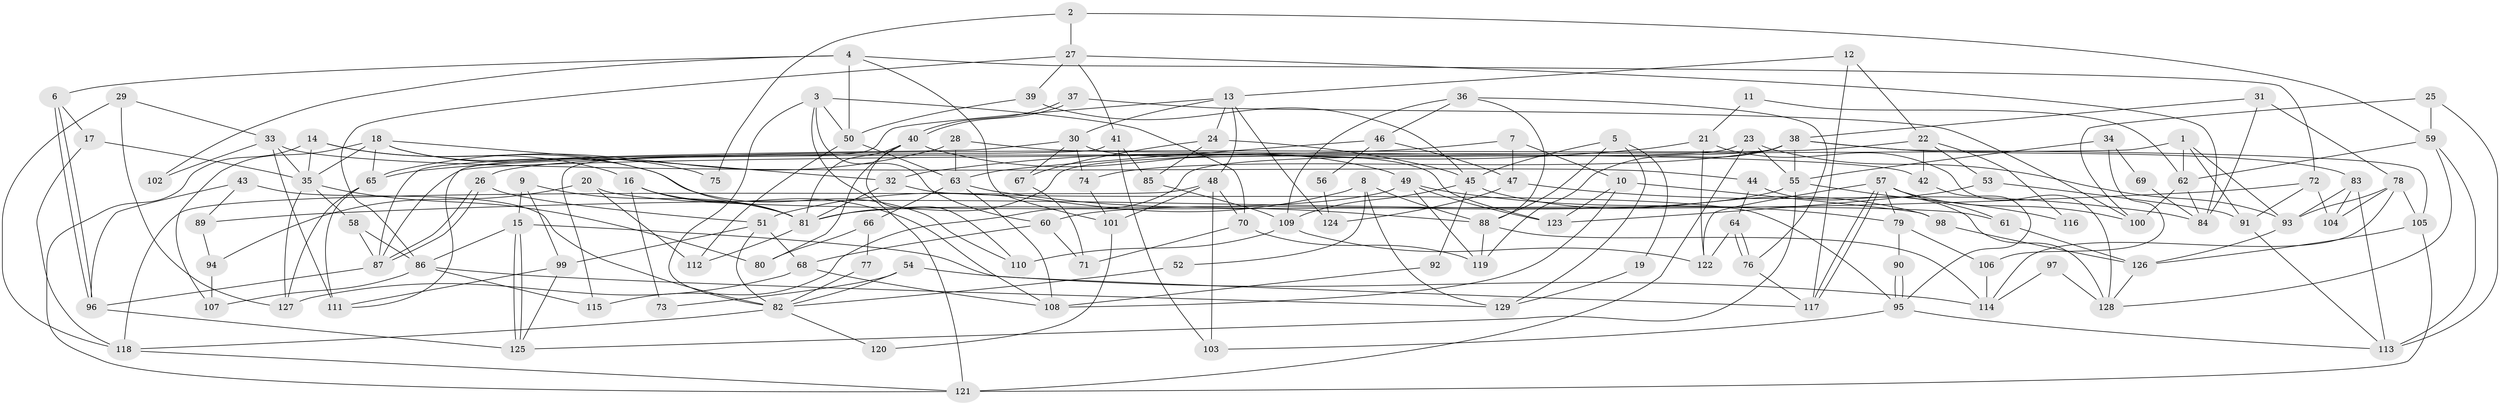 // Generated by graph-tools (version 1.1) at 2025/36/03/09/25 02:36:17]
// undirected, 129 vertices, 258 edges
graph export_dot {
graph [start="1"]
  node [color=gray90,style=filled];
  1;
  2;
  3;
  4;
  5;
  6;
  7;
  8;
  9;
  10;
  11;
  12;
  13;
  14;
  15;
  16;
  17;
  18;
  19;
  20;
  21;
  22;
  23;
  24;
  25;
  26;
  27;
  28;
  29;
  30;
  31;
  32;
  33;
  34;
  35;
  36;
  37;
  38;
  39;
  40;
  41;
  42;
  43;
  44;
  45;
  46;
  47;
  48;
  49;
  50;
  51;
  52;
  53;
  54;
  55;
  56;
  57;
  58;
  59;
  60;
  61;
  62;
  63;
  64;
  65;
  66;
  67;
  68;
  69;
  70;
  71;
  72;
  73;
  74;
  75;
  76;
  77;
  78;
  79;
  80;
  81;
  82;
  83;
  84;
  85;
  86;
  87;
  88;
  89;
  90;
  91;
  92;
  93;
  94;
  95;
  96;
  97;
  98;
  99;
  100;
  101;
  102;
  103;
  104;
  105;
  106;
  107;
  108;
  109;
  110;
  111;
  112;
  113;
  114;
  115;
  116;
  117;
  118;
  119;
  120;
  121;
  122;
  123;
  124;
  125;
  126;
  127;
  128;
  129;
  1 -- 87;
  1 -- 62;
  1 -- 91;
  1 -- 93;
  2 -- 59;
  2 -- 27;
  2 -- 75;
  3 -- 82;
  3 -- 121;
  3 -- 50;
  3 -- 60;
  3 -- 70;
  4 -- 72;
  4 -- 50;
  4 -- 6;
  4 -- 101;
  4 -- 102;
  5 -- 88;
  5 -- 45;
  5 -- 19;
  5 -- 129;
  6 -- 96;
  6 -- 96;
  6 -- 17;
  7 -- 65;
  7 -- 47;
  7 -- 10;
  8 -- 129;
  8 -- 88;
  8 -- 51;
  8 -- 52;
  9 -- 81;
  9 -- 15;
  9 -- 99;
  10 -- 123;
  10 -- 98;
  10 -- 108;
  11 -- 62;
  11 -- 21;
  12 -- 22;
  12 -- 13;
  12 -- 117;
  13 -- 24;
  13 -- 48;
  13 -- 30;
  13 -- 115;
  13 -- 124;
  14 -- 121;
  14 -- 35;
  14 -- 16;
  14 -- 110;
  15 -- 117;
  15 -- 125;
  15 -- 125;
  15 -- 86;
  16 -- 108;
  16 -- 73;
  16 -- 81;
  17 -- 118;
  17 -- 35;
  18 -- 81;
  18 -- 35;
  18 -- 32;
  18 -- 65;
  18 -- 75;
  18 -- 107;
  19 -- 129;
  20 -- 112;
  20 -- 94;
  20 -- 61;
  21 -- 32;
  21 -- 122;
  21 -- 128;
  22 -- 42;
  22 -- 26;
  22 -- 53;
  22 -- 116;
  23 -- 55;
  23 -- 81;
  23 -- 93;
  23 -- 121;
  24 -- 85;
  24 -- 67;
  24 -- 45;
  25 -- 113;
  25 -- 59;
  25 -- 100;
  26 -- 87;
  26 -- 87;
  26 -- 51;
  27 -- 86;
  27 -- 84;
  27 -- 39;
  27 -- 41;
  28 -- 63;
  28 -- 65;
  28 -- 42;
  29 -- 127;
  29 -- 118;
  29 -- 33;
  30 -- 87;
  30 -- 67;
  30 -- 74;
  30 -- 123;
  31 -- 78;
  31 -- 38;
  31 -- 84;
  32 -- 81;
  32 -- 95;
  33 -- 35;
  33 -- 44;
  33 -- 102;
  33 -- 111;
  34 -- 106;
  34 -- 55;
  34 -- 69;
  35 -- 58;
  35 -- 80;
  35 -- 127;
  36 -- 109;
  36 -- 76;
  36 -- 46;
  36 -- 88;
  37 -- 100;
  37 -- 40;
  37 -- 40;
  38 -- 55;
  38 -- 119;
  38 -- 74;
  38 -- 83;
  38 -- 105;
  38 -- 115;
  39 -- 45;
  39 -- 50;
  40 -- 81;
  40 -- 49;
  40 -- 80;
  40 -- 110;
  41 -- 111;
  41 -- 85;
  41 -- 103;
  42 -- 95;
  43 -- 96;
  43 -- 82;
  43 -- 89;
  44 -- 128;
  44 -- 64;
  45 -- 98;
  45 -- 92;
  45 -- 109;
  46 -- 63;
  46 -- 47;
  46 -- 56;
  47 -- 84;
  47 -- 124;
  48 -- 103;
  48 -- 101;
  48 -- 70;
  48 -- 118;
  49 -- 123;
  49 -- 79;
  49 -- 81;
  49 -- 119;
  50 -- 63;
  50 -- 112;
  51 -- 99;
  51 -- 68;
  51 -- 82;
  52 -- 82;
  53 -- 91;
  53 -- 123;
  54 -- 82;
  54 -- 114;
  54 -- 73;
  55 -- 60;
  55 -- 125;
  55 -- 116;
  56 -- 124;
  57 -- 122;
  57 -- 117;
  57 -- 117;
  57 -- 61;
  57 -- 79;
  57 -- 100;
  58 -- 86;
  58 -- 87;
  59 -- 113;
  59 -- 128;
  59 -- 62;
  60 -- 68;
  60 -- 71;
  61 -- 126;
  62 -- 100;
  62 -- 84;
  63 -- 88;
  63 -- 66;
  63 -- 108;
  64 -- 76;
  64 -- 76;
  64 -- 122;
  65 -- 127;
  65 -- 111;
  66 -- 80;
  66 -- 77;
  67 -- 71;
  68 -- 108;
  68 -- 127;
  69 -- 84;
  70 -- 71;
  70 -- 119;
  72 -- 104;
  72 -- 91;
  72 -- 89;
  74 -- 101;
  76 -- 117;
  77 -- 82;
  78 -- 105;
  78 -- 93;
  78 -- 104;
  78 -- 114;
  79 -- 90;
  79 -- 106;
  81 -- 112;
  82 -- 118;
  82 -- 120;
  83 -- 93;
  83 -- 104;
  83 -- 113;
  85 -- 109;
  86 -- 115;
  86 -- 107;
  86 -- 129;
  87 -- 96;
  88 -- 119;
  88 -- 114;
  89 -- 94;
  90 -- 95;
  90 -- 95;
  91 -- 113;
  92 -- 108;
  93 -- 126;
  94 -- 107;
  95 -- 103;
  95 -- 113;
  96 -- 125;
  97 -- 114;
  97 -- 128;
  98 -- 126;
  99 -- 111;
  99 -- 125;
  101 -- 120;
  105 -- 126;
  105 -- 121;
  106 -- 114;
  109 -- 110;
  109 -- 122;
  118 -- 121;
  126 -- 128;
}
